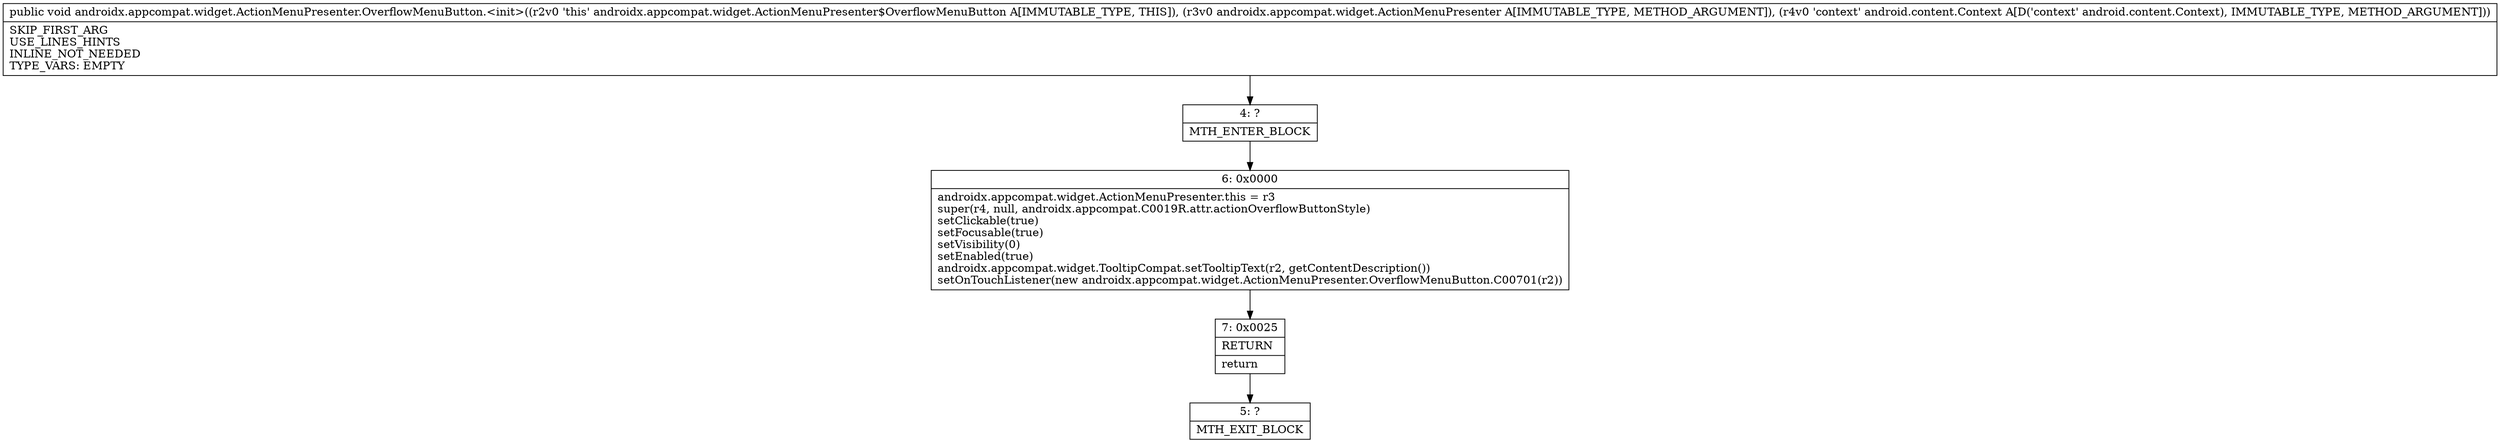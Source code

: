 digraph "CFG forandroidx.appcompat.widget.ActionMenuPresenter.OverflowMenuButton.\<init\>(Landroidx\/appcompat\/widget\/ActionMenuPresenter;Landroid\/content\/Context;)V" {
Node_4 [shape=record,label="{4\:\ ?|MTH_ENTER_BLOCK\l}"];
Node_6 [shape=record,label="{6\:\ 0x0000|androidx.appcompat.widget.ActionMenuPresenter.this = r3\lsuper(r4, null, androidx.appcompat.C0019R.attr.actionOverflowButtonStyle)\lsetClickable(true)\lsetFocusable(true)\lsetVisibility(0)\lsetEnabled(true)\landroidx.appcompat.widget.TooltipCompat.setTooltipText(r2, getContentDescription())\lsetOnTouchListener(new androidx.appcompat.widget.ActionMenuPresenter.OverflowMenuButton.C00701(r2))\l}"];
Node_7 [shape=record,label="{7\:\ 0x0025|RETURN\l|return\l}"];
Node_5 [shape=record,label="{5\:\ ?|MTH_EXIT_BLOCK\l}"];
MethodNode[shape=record,label="{public void androidx.appcompat.widget.ActionMenuPresenter.OverflowMenuButton.\<init\>((r2v0 'this' androidx.appcompat.widget.ActionMenuPresenter$OverflowMenuButton A[IMMUTABLE_TYPE, THIS]), (r3v0 androidx.appcompat.widget.ActionMenuPresenter A[IMMUTABLE_TYPE, METHOD_ARGUMENT]), (r4v0 'context' android.content.Context A[D('context' android.content.Context), IMMUTABLE_TYPE, METHOD_ARGUMENT]))  | SKIP_FIRST_ARG\lUSE_LINES_HINTS\lINLINE_NOT_NEEDED\lTYPE_VARS: EMPTY\l}"];
MethodNode -> Node_4;Node_4 -> Node_6;
Node_6 -> Node_7;
Node_7 -> Node_5;
}

